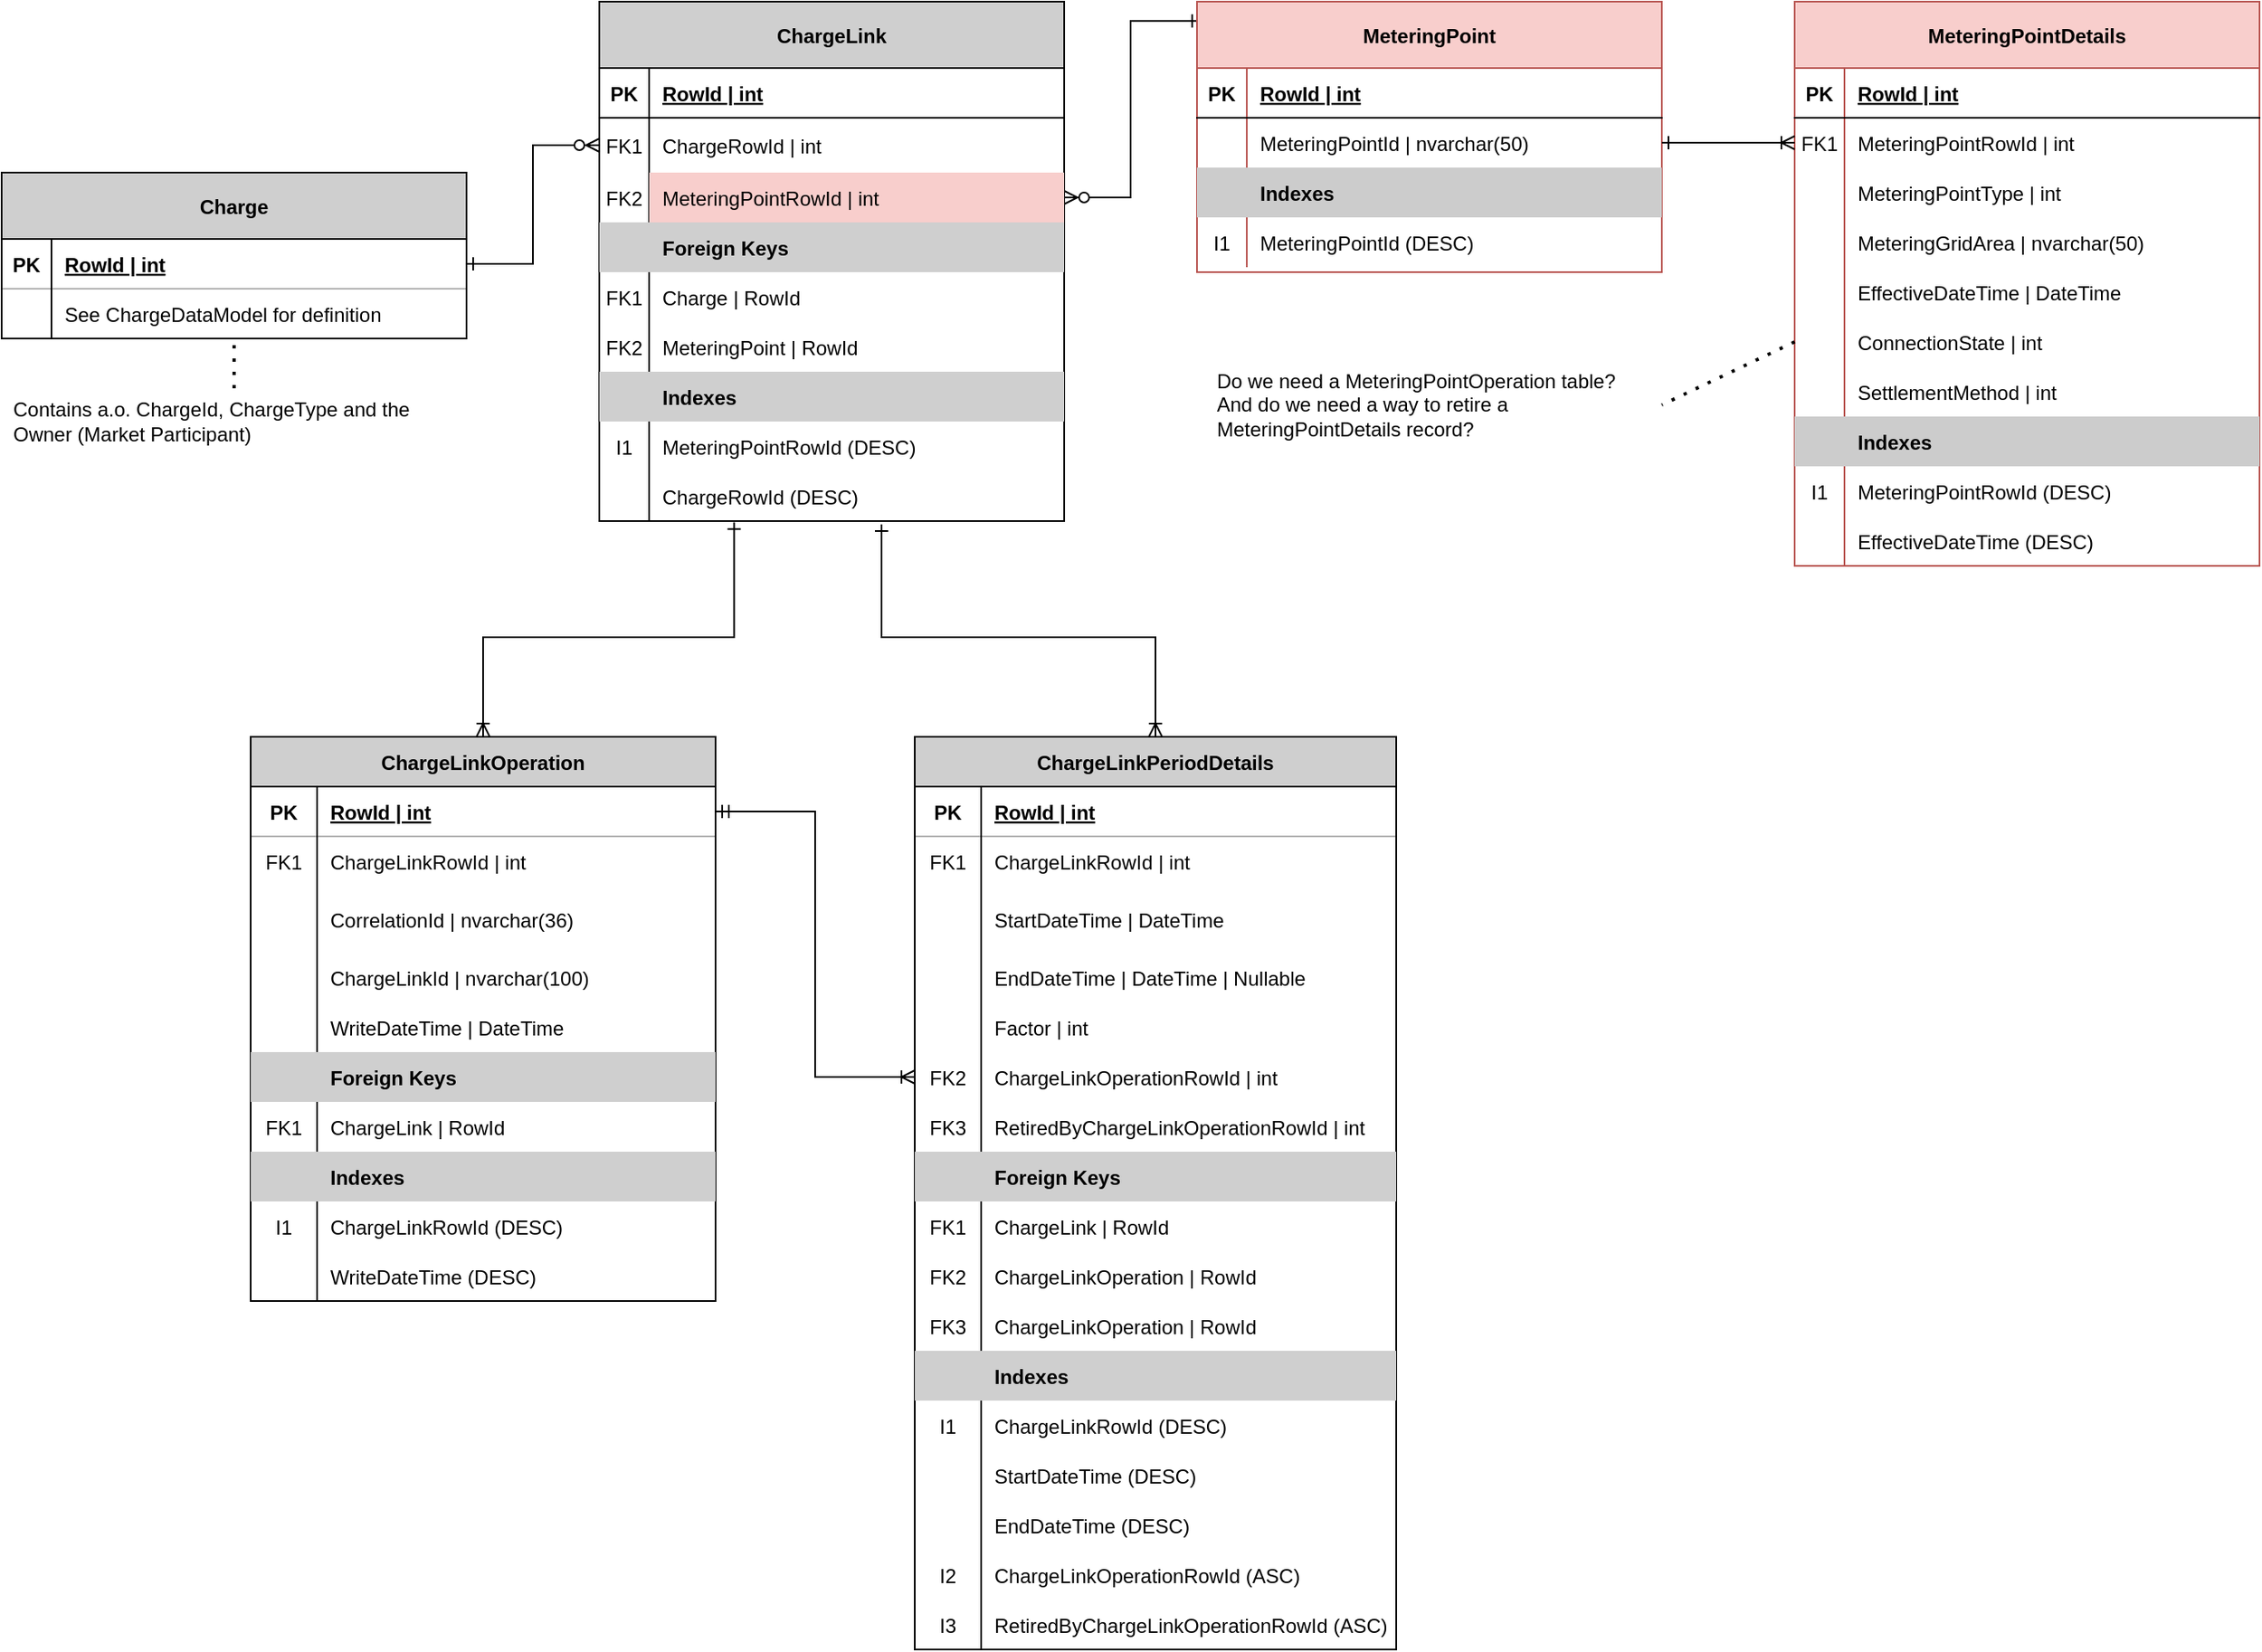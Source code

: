 <mxfile version="14.6.13" type="device"><diagram name="Copy of Side-1" id="xlzGnx2DEtBZhNfjcX4w"><mxGraphModel dx="1550" dy="895" grid="1" gridSize="10" guides="1" tooltips="1" connect="1" arrows="1" fold="1" page="1" pageScale="1" pageWidth="827" pageHeight="1169" math="0" shadow="0"><root><mxCell id="HBYz7BTnAA2eL4CYqGgN-0"/><mxCell id="HBYz7BTnAA2eL4CYqGgN-1" parent="HBYz7BTnAA2eL4CYqGgN-0"/><mxCell id="HBYz7BTnAA2eL4CYqGgN-2" style="edgeStyle=orthogonalEdgeStyle;rounded=0;orthogonalLoop=1;jettySize=auto;html=1;entryX=0.004;entryY=0.071;entryDx=0;entryDy=0;entryPerimeter=0;fontColor=#000000;startArrow=ERzeroToMany;startFill=1;endArrow=ERone;endFill=0;exitX=1;exitY=0.5;exitDx=0;exitDy=0;" parent="HBYz7BTnAA2eL4CYqGgN-1" source="HBYz7BTnAA2eL4CYqGgN-11" target="HBYz7BTnAA2eL4CYqGgN-73" edge="1"><mxGeometry relative="1" as="geometry"/></mxCell><mxCell id="HBYz7BTnAA2eL4CYqGgN-3" style="edgeStyle=orthogonalEdgeStyle;rounded=0;orthogonalLoop=1;jettySize=auto;html=1;entryX=0.5;entryY=0;entryDx=0;entryDy=0;endArrow=ERoneToMany;endFill=0;startArrow=ERone;startFill=0;exitX=0.29;exitY=1.027;exitDx=0;exitDy=0;exitPerimeter=0;" parent="HBYz7BTnAA2eL4CYqGgN-1" source="PtCFqeKQ3qoCWzpFol2i-0" target="HBYz7BTnAA2eL4CYqGgN-38" edge="1"><mxGeometry relative="1" as="geometry"><Array as="points"><mxPoint x="481" y="480"/><mxPoint x="330" y="480"/></Array></mxGeometry></mxCell><mxCell id="HBYz7BTnAA2eL4CYqGgN-4" value="ChargeLink" style="shape=table;startSize=40;container=1;collapsible=1;childLayout=tableLayout;fixedRows=1;rowLines=0;fontStyle=1;align=center;resizeLast=1;fillColor=#CFCFCF;" parent="HBYz7BTnAA2eL4CYqGgN-1" vertex="1"><mxGeometry x="400" y="97" width="280" height="313" as="geometry"/></mxCell><mxCell id="HBYz7BTnAA2eL4CYqGgN-5" value="" style="shape=partialRectangle;collapsible=0;dropTarget=0;pointerEvents=0;fillColor=none;top=0;left=0;bottom=1;right=0;points=[[0,0.5],[1,0.5]];portConstraint=eastwest;textOpacity=30;" parent="HBYz7BTnAA2eL4CYqGgN-4" vertex="1"><mxGeometry y="40" width="280" height="30" as="geometry"/></mxCell><mxCell id="HBYz7BTnAA2eL4CYqGgN-6" value="PK" style="shape=partialRectangle;connectable=0;fillColor=none;top=0;left=0;bottom=0;right=0;fontStyle=1;overflow=hidden;" parent="HBYz7BTnAA2eL4CYqGgN-5" vertex="1"><mxGeometry width="30" height="30" as="geometry"/></mxCell><mxCell id="HBYz7BTnAA2eL4CYqGgN-7" value="RowId | int" style="shape=partialRectangle;connectable=0;fillColor=none;top=0;left=0;bottom=0;right=0;align=left;spacingLeft=6;fontStyle=5;overflow=hidden;" parent="HBYz7BTnAA2eL4CYqGgN-5" vertex="1"><mxGeometry x="30" width="250" height="30" as="geometry"/></mxCell><mxCell id="HBYz7BTnAA2eL4CYqGgN-8" value="" style="shape=partialRectangle;collapsible=0;dropTarget=0;pointerEvents=0;fillColor=none;top=0;left=0;bottom=0;right=0;points=[[0,0.5],[1,0.5]];portConstraint=eastwest;textOpacity=30;" parent="HBYz7BTnAA2eL4CYqGgN-4" vertex="1"><mxGeometry y="70" width="280" height="33" as="geometry"/></mxCell><mxCell id="HBYz7BTnAA2eL4CYqGgN-9" value="FK1" style="shape=partialRectangle;connectable=0;fillColor=none;top=0;left=0;bottom=0;right=0;editable=1;overflow=hidden;" parent="HBYz7BTnAA2eL4CYqGgN-8" vertex="1"><mxGeometry width="30" height="33" as="geometry"/></mxCell><mxCell id="HBYz7BTnAA2eL4CYqGgN-10" value="ChargeRowId | int" style="shape=partialRectangle;connectable=0;fillColor=none;top=0;left=0;bottom=0;right=0;align=left;spacingLeft=6;overflow=hidden;" parent="HBYz7BTnAA2eL4CYqGgN-8" vertex="1"><mxGeometry x="30" width="250" height="33" as="geometry"/></mxCell><mxCell id="HBYz7BTnAA2eL4CYqGgN-11" value="" style="shape=partialRectangle;collapsible=0;dropTarget=0;pointerEvents=0;fillColor=none;top=0;left=0;bottom=0;right=0;points=[[0,0.5],[1,0.5]];portConstraint=eastwest;textOpacity=30;" parent="HBYz7BTnAA2eL4CYqGgN-4" vertex="1"><mxGeometry y="103" width="280" height="30" as="geometry"/></mxCell><mxCell id="HBYz7BTnAA2eL4CYqGgN-12" value="FK2" style="shape=partialRectangle;connectable=0;fillColor=none;top=0;left=0;bottom=0;right=0;editable=1;overflow=hidden;" parent="HBYz7BTnAA2eL4CYqGgN-11" vertex="1"><mxGeometry width="30" height="30" as="geometry"/></mxCell><mxCell id="HBYz7BTnAA2eL4CYqGgN-13" value="MeteringPointRowId | int" style="shape=partialRectangle;connectable=0;fillColor=#f8cecc;top=0;left=0;bottom=0;right=0;align=left;spacingLeft=6;overflow=hidden;strokeColor=#b85450;" parent="HBYz7BTnAA2eL4CYqGgN-11" vertex="1"><mxGeometry x="30" width="250" height="30" as="geometry"/></mxCell><mxCell id="HBYz7BTnAA2eL4CYqGgN-23" style="shape=partialRectangle;collapsible=0;dropTarget=0;pointerEvents=0;fillColor=none;top=0;left=0;bottom=0;right=0;points=[[0,0.5],[1,0.5]];portConstraint=eastwest;textOpacity=30;" parent="HBYz7BTnAA2eL4CYqGgN-4" vertex="1"><mxGeometry y="133" width="280" height="30" as="geometry"/></mxCell><mxCell id="HBYz7BTnAA2eL4CYqGgN-24" style="shape=partialRectangle;connectable=0;top=0;left=0;bottom=0;right=0;editable=1;overflow=hidden;fillColor=#CFCFCF;" parent="HBYz7BTnAA2eL4CYqGgN-23" vertex="1"><mxGeometry width="30" height="30" as="geometry"/></mxCell><mxCell id="HBYz7BTnAA2eL4CYqGgN-25" value="Foreign Keys" style="shape=partialRectangle;connectable=0;top=0;left=0;bottom=0;right=0;align=left;spacingLeft=6;overflow=hidden;fillColor=#CFCFCF;fontStyle=1;" parent="HBYz7BTnAA2eL4CYqGgN-23" vertex="1"><mxGeometry x="30" width="250" height="30" as="geometry"/></mxCell><mxCell id="HBYz7BTnAA2eL4CYqGgN-26" style="shape=partialRectangle;collapsible=0;dropTarget=0;pointerEvents=0;fillColor=none;top=0;left=0;bottom=0;right=0;points=[[0,0.5],[1,0.5]];portConstraint=eastwest;textOpacity=30;" parent="HBYz7BTnAA2eL4CYqGgN-4" vertex="1"><mxGeometry y="163" width="280" height="30" as="geometry"/></mxCell><mxCell id="HBYz7BTnAA2eL4CYqGgN-27" value="FK1" style="shape=partialRectangle;connectable=0;fillColor=none;top=0;left=0;bottom=0;right=0;editable=1;overflow=hidden;" parent="HBYz7BTnAA2eL4CYqGgN-26" vertex="1"><mxGeometry width="30" height="30" as="geometry"/></mxCell><mxCell id="HBYz7BTnAA2eL4CYqGgN-28" value="Charge | RowId" style="shape=partialRectangle;connectable=0;fillColor=none;top=0;left=0;bottom=0;right=0;align=left;spacingLeft=6;overflow=hidden;" parent="HBYz7BTnAA2eL4CYqGgN-26" vertex="1"><mxGeometry x="30" width="250" height="30" as="geometry"/></mxCell><mxCell id="HBYz7BTnAA2eL4CYqGgN-29" style="shape=partialRectangle;collapsible=0;dropTarget=0;pointerEvents=0;fillColor=none;top=0;left=0;bottom=0;right=0;points=[[0,0.5],[1,0.5]];portConstraint=eastwest;textOpacity=30;" parent="HBYz7BTnAA2eL4CYqGgN-4" vertex="1"><mxGeometry y="193" width="280" height="30" as="geometry"/></mxCell><mxCell id="HBYz7BTnAA2eL4CYqGgN-30" value="FK2" style="shape=partialRectangle;connectable=0;fillColor=none;top=0;left=0;bottom=0;right=0;editable=1;overflow=hidden;" parent="HBYz7BTnAA2eL4CYqGgN-29" vertex="1"><mxGeometry width="30" height="30" as="geometry"/></mxCell><mxCell id="HBYz7BTnAA2eL4CYqGgN-31" value="MeteringPoint | RowId" style="shape=partialRectangle;connectable=0;fillColor=none;top=0;left=0;bottom=0;right=0;align=left;spacingLeft=6;overflow=hidden;" parent="HBYz7BTnAA2eL4CYqGgN-29" vertex="1"><mxGeometry x="30" width="250" height="30" as="geometry"/></mxCell><mxCell id="HBYz7BTnAA2eL4CYqGgN-32" style="shape=partialRectangle;collapsible=0;dropTarget=0;pointerEvents=0;fillColor=none;top=0;left=0;bottom=0;right=0;points=[[0,0.5],[1,0.5]];portConstraint=eastwest;textOpacity=30;" parent="HBYz7BTnAA2eL4CYqGgN-4" vertex="1"><mxGeometry y="223" width="280" height="30" as="geometry"/></mxCell><mxCell id="HBYz7BTnAA2eL4CYqGgN-33" style="shape=partialRectangle;connectable=0;top=0;left=0;bottom=0;right=0;editable=1;overflow=hidden;fillColor=#CFCFCF;fontStyle=1" parent="HBYz7BTnAA2eL4CYqGgN-32" vertex="1"><mxGeometry width="30" height="30" as="geometry"/></mxCell><mxCell id="HBYz7BTnAA2eL4CYqGgN-34" value="Indexes" style="shape=partialRectangle;connectable=0;top=0;left=0;bottom=0;right=0;align=left;spacingLeft=6;overflow=hidden;fillColor=#CFCFCF;fontStyle=1" parent="HBYz7BTnAA2eL4CYqGgN-32" vertex="1"><mxGeometry x="30" width="250" height="30" as="geometry"/></mxCell><mxCell id="HBYz7BTnAA2eL4CYqGgN-35" style="shape=partialRectangle;collapsible=0;dropTarget=0;pointerEvents=0;fillColor=none;top=0;left=0;bottom=0;right=0;points=[[0,0.5],[1,0.5]];portConstraint=eastwest;textOpacity=30;" parent="HBYz7BTnAA2eL4CYqGgN-4" vertex="1"><mxGeometry y="253" width="280" height="30" as="geometry"/></mxCell><mxCell id="HBYz7BTnAA2eL4CYqGgN-36" value="I1" style="shape=partialRectangle;connectable=0;fillColor=none;top=0;left=0;bottom=0;right=0;editable=1;overflow=hidden;" parent="HBYz7BTnAA2eL4CYqGgN-35" vertex="1"><mxGeometry width="30" height="30" as="geometry"/></mxCell><mxCell id="HBYz7BTnAA2eL4CYqGgN-37" value="MeteringPointRowId (DESC)" style="shape=partialRectangle;connectable=0;fillColor=none;top=0;left=0;bottom=0;right=0;align=left;spacingLeft=6;overflow=hidden;" parent="HBYz7BTnAA2eL4CYqGgN-35" vertex="1"><mxGeometry x="30" width="250" height="30" as="geometry"/></mxCell><mxCell id="PtCFqeKQ3qoCWzpFol2i-0" style="shape=partialRectangle;collapsible=0;dropTarget=0;pointerEvents=0;fillColor=none;top=0;left=0;bottom=0;right=0;points=[[0,0.5],[1,0.5]];portConstraint=eastwest;textOpacity=30;" vertex="1" parent="HBYz7BTnAA2eL4CYqGgN-4"><mxGeometry y="283" width="280" height="30" as="geometry"/></mxCell><mxCell id="PtCFqeKQ3qoCWzpFol2i-1" value="" style="shape=partialRectangle;connectable=0;fillColor=none;top=0;left=0;bottom=0;right=0;editable=1;overflow=hidden;" vertex="1" parent="PtCFqeKQ3qoCWzpFol2i-0"><mxGeometry width="30" height="30" as="geometry"/></mxCell><mxCell id="PtCFqeKQ3qoCWzpFol2i-2" value="ChargeRowId (DESC)" style="shape=partialRectangle;connectable=0;fillColor=none;top=0;left=0;bottom=0;right=0;align=left;spacingLeft=6;overflow=hidden;" vertex="1" parent="PtCFqeKQ3qoCWzpFol2i-0"><mxGeometry x="30" width="250" height="30" as="geometry"/></mxCell><mxCell id="HBYz7BTnAA2eL4CYqGgN-38" value="ChargeLinkOperation" style="shape=table;startSize=30;container=1;collapsible=1;childLayout=tableLayout;fixedRows=1;rowLines=0;fontStyle=1;align=center;resizeLast=1;fillColor=#CFCFCF;" parent="HBYz7BTnAA2eL4CYqGgN-1" vertex="1"><mxGeometry x="190" y="540" width="280" height="340" as="geometry"/></mxCell><mxCell id="HBYz7BTnAA2eL4CYqGgN-39" value="" style="shape=partialRectangle;collapsible=0;dropTarget=0;pointerEvents=0;fillColor=none;top=0;left=0;bottom=1;right=0;points=[[0,0.5],[1,0.5]];portConstraint=eastwest;textOpacity=30;opacity=30;" parent="HBYz7BTnAA2eL4CYqGgN-38" vertex="1"><mxGeometry y="30" width="280" height="30" as="geometry"/></mxCell><mxCell id="HBYz7BTnAA2eL4CYqGgN-40" value="PK" style="shape=partialRectangle;connectable=0;fillColor=none;top=0;left=0;bottom=0;right=0;fontStyle=1;overflow=hidden;opacity=30;" parent="HBYz7BTnAA2eL4CYqGgN-39" vertex="1"><mxGeometry width="40" height="30" as="geometry"/></mxCell><mxCell id="HBYz7BTnAA2eL4CYqGgN-41" value="RowId | int" style="shape=partialRectangle;connectable=0;fillColor=none;top=0;left=0;bottom=0;right=0;align=left;spacingLeft=6;fontStyle=5;overflow=hidden;opacity=30;" parent="HBYz7BTnAA2eL4CYqGgN-39" vertex="1"><mxGeometry x="40" width="240" height="30" as="geometry"/></mxCell><mxCell id="HBYz7BTnAA2eL4CYqGgN-42" value="" style="shape=partialRectangle;collapsible=0;dropTarget=0;pointerEvents=0;fillColor=none;top=0;left=0;bottom=0;right=0;points=[[0,0.5],[1,0.5]];portConstraint=eastwest;textOpacity=30;opacity=30;" parent="HBYz7BTnAA2eL4CYqGgN-38" vertex="1"><mxGeometry y="60" width="280" height="30" as="geometry"/></mxCell><mxCell id="HBYz7BTnAA2eL4CYqGgN-43" value="FK1" style="shape=partialRectangle;connectable=0;fillColor=none;top=0;left=0;bottom=0;right=0;editable=1;overflow=hidden;opacity=30;" parent="HBYz7BTnAA2eL4CYqGgN-42" vertex="1"><mxGeometry width="40" height="30" as="geometry"/></mxCell><mxCell id="HBYz7BTnAA2eL4CYqGgN-44" value="ChargeLinkRowId | int" style="shape=partialRectangle;connectable=0;fillColor=none;top=0;left=0;bottom=0;right=0;align=left;spacingLeft=6;overflow=hidden;opacity=30;" parent="HBYz7BTnAA2eL4CYqGgN-42" vertex="1"><mxGeometry x="40" width="240" height="30" as="geometry"/></mxCell><mxCell id="HBYz7BTnAA2eL4CYqGgN-45" value="" style="shape=partialRectangle;collapsible=0;dropTarget=0;pointerEvents=0;fillColor=none;top=0;left=0;bottom=0;right=0;points=[[0,0.5],[1,0.5]];portConstraint=eastwest;textOpacity=30;opacity=30;" parent="HBYz7BTnAA2eL4CYqGgN-38" vertex="1"><mxGeometry y="90" width="280" height="40" as="geometry"/></mxCell><mxCell id="HBYz7BTnAA2eL4CYqGgN-46" value="" style="shape=partialRectangle;connectable=0;fillColor=none;top=0;left=0;bottom=0;right=0;editable=1;overflow=hidden;opacity=30;" parent="HBYz7BTnAA2eL4CYqGgN-45" vertex="1"><mxGeometry width="40" height="40" as="geometry"/></mxCell><mxCell id="HBYz7BTnAA2eL4CYqGgN-47" value="CorrelationId | nvarchar(36)" style="shape=partialRectangle;connectable=0;fillColor=none;top=0;left=0;bottom=0;right=0;align=left;spacingLeft=6;overflow=hidden;opacity=30;" parent="HBYz7BTnAA2eL4CYqGgN-45" vertex="1"><mxGeometry x="40" width="240" height="40" as="geometry"/></mxCell><mxCell id="HBYz7BTnAA2eL4CYqGgN-48" value="" style="shape=partialRectangle;collapsible=0;dropTarget=0;pointerEvents=0;fillColor=none;top=0;left=0;bottom=0;right=0;points=[[0,0.5],[1,0.5]];portConstraint=eastwest;textOpacity=30;opacity=30;" parent="HBYz7BTnAA2eL4CYqGgN-38" vertex="1"><mxGeometry y="130" width="280" height="30" as="geometry"/></mxCell><mxCell id="HBYz7BTnAA2eL4CYqGgN-49" value="" style="shape=partialRectangle;connectable=0;fillColor=none;top=0;left=0;bottom=0;right=0;editable=1;overflow=hidden;opacity=30;" parent="HBYz7BTnAA2eL4CYqGgN-48" vertex="1"><mxGeometry width="40" height="30" as="geometry"/></mxCell><mxCell id="HBYz7BTnAA2eL4CYqGgN-50" value="ChargeLinkId | nvarchar(100)" style="shape=partialRectangle;connectable=0;fillColor=none;top=0;left=0;bottom=0;right=0;align=left;spacingLeft=6;overflow=hidden;opacity=30;" parent="HBYz7BTnAA2eL4CYqGgN-48" vertex="1"><mxGeometry x="40" width="240" height="30" as="geometry"/></mxCell><mxCell id="HBYz7BTnAA2eL4CYqGgN-51" style="shape=partialRectangle;collapsible=0;dropTarget=0;pointerEvents=0;fillColor=none;top=0;left=0;bottom=0;right=0;points=[[0,0.5],[1,0.5]];portConstraint=eastwest;fontStyle=1;textOpacity=30;opacity=30;" parent="HBYz7BTnAA2eL4CYqGgN-38" vertex="1"><mxGeometry y="160" width="280" height="30" as="geometry"/></mxCell><mxCell id="HBYz7BTnAA2eL4CYqGgN-52" style="shape=partialRectangle;connectable=0;top=0;left=0;bottom=0;right=0;editable=1;overflow=hidden;opacity=30;fillColor=none;" parent="HBYz7BTnAA2eL4CYqGgN-51" vertex="1"><mxGeometry width="40" height="30" as="geometry"/></mxCell><mxCell id="HBYz7BTnAA2eL4CYqGgN-53" value="WriteDateTime | DateTime" style="shape=partialRectangle;connectable=0;top=0;left=0;bottom=0;right=0;align=left;spacingLeft=6;overflow=hidden;fontStyle=0;opacity=30;fillColor=none;" parent="HBYz7BTnAA2eL4CYqGgN-51" vertex="1"><mxGeometry x="40" width="240" height="30" as="geometry"/></mxCell><mxCell id="HBYz7BTnAA2eL4CYqGgN-54" style="shape=partialRectangle;collapsible=0;dropTarget=0;pointerEvents=0;fillColor=none;top=0;left=0;bottom=0;right=0;points=[[0,0.5],[1,0.5]];portConstraint=eastwest;fontStyle=1;textOpacity=30;opacity=30;" parent="HBYz7BTnAA2eL4CYqGgN-38" vertex="1"><mxGeometry y="190" width="280" height="30" as="geometry"/></mxCell><mxCell id="HBYz7BTnAA2eL4CYqGgN-55" style="shape=partialRectangle;connectable=0;top=0;left=0;bottom=0;right=0;editable=1;overflow=hidden;fillColor=#CFCFCF;" parent="HBYz7BTnAA2eL4CYqGgN-54" vertex="1"><mxGeometry width="40" height="30" as="geometry"/></mxCell><mxCell id="HBYz7BTnAA2eL4CYqGgN-56" value="Foreign Keys" style="shape=partialRectangle;connectable=0;top=0;left=0;bottom=0;right=0;align=left;spacingLeft=6;overflow=hidden;fontStyle=1;fillColor=#CFCFCF;" parent="HBYz7BTnAA2eL4CYqGgN-54" vertex="1"><mxGeometry x="40" width="240" height="30" as="geometry"/></mxCell><mxCell id="HBYz7BTnAA2eL4CYqGgN-57" style="shape=partialRectangle;collapsible=0;dropTarget=0;pointerEvents=0;fillColor=none;top=0;left=0;bottom=0;right=0;points=[[0,0.5],[1,0.5]];portConstraint=eastwest;textOpacity=30;opacity=30;" parent="HBYz7BTnAA2eL4CYqGgN-38" vertex="1"><mxGeometry y="220" width="280" height="30" as="geometry"/></mxCell><mxCell id="HBYz7BTnAA2eL4CYqGgN-58" value="FK1" style="shape=partialRectangle;connectable=0;fillColor=none;top=0;left=0;bottom=0;right=0;editable=1;overflow=hidden;opacity=30;" parent="HBYz7BTnAA2eL4CYqGgN-57" vertex="1"><mxGeometry width="40" height="30" as="geometry"/></mxCell><mxCell id="HBYz7BTnAA2eL4CYqGgN-59" value="ChargeLink | RowId" style="shape=partialRectangle;connectable=0;fillColor=none;top=0;left=0;bottom=0;right=0;align=left;spacingLeft=6;overflow=hidden;opacity=30;" parent="HBYz7BTnAA2eL4CYqGgN-57" vertex="1"><mxGeometry x="40" width="240" height="30" as="geometry"/></mxCell><mxCell id="HBYz7BTnAA2eL4CYqGgN-60" style="shape=partialRectangle;collapsible=0;dropTarget=0;pointerEvents=0;fillColor=none;top=0;left=0;bottom=0;right=0;points=[[0,0.5],[1,0.5]];portConstraint=eastwest;textOpacity=30;opacity=30;" parent="HBYz7BTnAA2eL4CYqGgN-38" vertex="1"><mxGeometry y="250" width="280" height="30" as="geometry"/></mxCell><mxCell id="HBYz7BTnAA2eL4CYqGgN-61" style="shape=partialRectangle;connectable=0;top=0;left=0;bottom=0;right=0;editable=1;overflow=hidden;fillColor=#CFCFCF;" parent="HBYz7BTnAA2eL4CYqGgN-60" vertex="1"><mxGeometry width="40" height="30" as="geometry"/></mxCell><mxCell id="HBYz7BTnAA2eL4CYqGgN-62" value="Indexes" style="shape=partialRectangle;connectable=0;top=0;left=0;bottom=0;right=0;align=left;spacingLeft=6;overflow=hidden;fillColor=#CFCFCF;fontStyle=1;" parent="HBYz7BTnAA2eL4CYqGgN-60" vertex="1"><mxGeometry x="40" width="240" height="30" as="geometry"/></mxCell><mxCell id="HBYz7BTnAA2eL4CYqGgN-63" style="shape=partialRectangle;collapsible=0;dropTarget=0;pointerEvents=0;fillColor=none;top=0;left=0;bottom=0;right=0;points=[[0,0.5],[1,0.5]];portConstraint=eastwest;textOpacity=30;opacity=30;" parent="HBYz7BTnAA2eL4CYqGgN-38" vertex="1"><mxGeometry y="280" width="280" height="30" as="geometry"/></mxCell><mxCell id="HBYz7BTnAA2eL4CYqGgN-64" value="I1" style="shape=partialRectangle;connectable=0;fillColor=none;top=0;left=0;bottom=0;right=0;editable=1;overflow=hidden;opacity=30;" parent="HBYz7BTnAA2eL4CYqGgN-63" vertex="1"><mxGeometry width="40" height="30" as="geometry"/></mxCell><mxCell id="HBYz7BTnAA2eL4CYqGgN-65" value="ChargeLinkRowId (DESC)" style="shape=partialRectangle;connectable=0;fillColor=none;top=0;left=0;bottom=0;right=0;align=left;spacingLeft=6;overflow=hidden;opacity=30;" parent="HBYz7BTnAA2eL4CYqGgN-63" vertex="1"><mxGeometry x="40" width="240" height="30" as="geometry"/></mxCell><mxCell id="PtCFqeKQ3qoCWzpFol2i-6" style="shape=partialRectangle;collapsible=0;dropTarget=0;pointerEvents=0;fillColor=none;top=0;left=0;bottom=0;right=0;points=[[0,0.5],[1,0.5]];portConstraint=eastwest;textOpacity=30;opacity=30;" vertex="1" parent="HBYz7BTnAA2eL4CYqGgN-38"><mxGeometry y="310" width="280" height="30" as="geometry"/></mxCell><mxCell id="PtCFqeKQ3qoCWzpFol2i-7" value="" style="shape=partialRectangle;connectable=0;fillColor=none;top=0;left=0;bottom=0;right=0;editable=1;overflow=hidden;opacity=30;" vertex="1" parent="PtCFqeKQ3qoCWzpFol2i-6"><mxGeometry width="40" height="30" as="geometry"/></mxCell><mxCell id="PtCFqeKQ3qoCWzpFol2i-8" value="WriteDateTime (DESC)" style="shape=partialRectangle;connectable=0;fillColor=none;top=0;left=0;bottom=0;right=0;align=left;spacingLeft=6;overflow=hidden;opacity=30;" vertex="1" parent="PtCFqeKQ3qoCWzpFol2i-6"><mxGeometry x="40" width="240" height="30" as="geometry"/></mxCell><mxCell id="HBYz7BTnAA2eL4CYqGgN-66" value="Charge" style="shape=table;startSize=40;container=1;collapsible=1;childLayout=tableLayout;fixedRows=1;rowLines=0;fontStyle=1;align=center;resizeLast=1;fillColor=#CFCFCF;" parent="HBYz7BTnAA2eL4CYqGgN-1" vertex="1"><mxGeometry x="40" y="200" width="280" height="100" as="geometry"/></mxCell><mxCell id="HBYz7BTnAA2eL4CYqGgN-67" value="" style="shape=partialRectangle;collapsible=0;dropTarget=0;pointerEvents=0;fillColor=none;top=0;left=0;bottom=1;right=0;points=[[0,0.5],[1,0.5]];portConstraint=eastwest;opacity=30;textOpacity=30;" parent="HBYz7BTnAA2eL4CYqGgN-66" vertex="1"><mxGeometry y="40" width="280" height="30" as="geometry"/></mxCell><mxCell id="HBYz7BTnAA2eL4CYqGgN-68" value="PK" style="shape=partialRectangle;connectable=0;fillColor=none;top=0;left=0;bottom=0;right=0;fontStyle=1;overflow=hidden;" parent="HBYz7BTnAA2eL4CYqGgN-67" vertex="1"><mxGeometry width="30" height="30" as="geometry"/></mxCell><mxCell id="HBYz7BTnAA2eL4CYqGgN-69" value="RowId | int" style="shape=partialRectangle;connectable=0;fillColor=none;top=0;left=0;bottom=0;right=0;align=left;spacingLeft=6;fontStyle=5;overflow=hidden;" parent="HBYz7BTnAA2eL4CYqGgN-67" vertex="1"><mxGeometry x="30" width="250" height="30" as="geometry"/></mxCell><mxCell id="HBYz7BTnAA2eL4CYqGgN-70" style="shape=partialRectangle;collapsible=0;dropTarget=0;pointerEvents=0;fillColor=none;top=0;left=0;bottom=0;right=0;points=[[0,0.5],[1,0.5]];portConstraint=eastwest;opacity=30;textOpacity=30;" parent="HBYz7BTnAA2eL4CYqGgN-66" vertex="1"><mxGeometry y="70" width="280" height="30" as="geometry"/></mxCell><mxCell id="HBYz7BTnAA2eL4CYqGgN-71" value="" style="shape=partialRectangle;connectable=0;fillColor=none;top=0;left=0;bottom=0;right=0;editable=1;overflow=hidden;" parent="HBYz7BTnAA2eL4CYqGgN-70" vertex="1"><mxGeometry width="30" height="30" as="geometry"/></mxCell><mxCell id="HBYz7BTnAA2eL4CYqGgN-72" value="See ChargeDataModel for definition" style="shape=partialRectangle;connectable=0;fillColor=none;top=0;left=0;bottom=0;right=0;align=left;spacingLeft=6;overflow=hidden;" parent="HBYz7BTnAA2eL4CYqGgN-70" vertex="1"><mxGeometry x="30" width="250" height="30" as="geometry"/></mxCell><mxCell id="HBYz7BTnAA2eL4CYqGgN-73" value="MeteringPoint" style="shape=table;startSize=40;container=1;collapsible=1;childLayout=tableLayout;fixedRows=1;rowLines=0;fontStyle=1;align=center;resizeLast=1;fillColor=#f8cecc;strokeColor=#b85450;" parent="HBYz7BTnAA2eL4CYqGgN-1" vertex="1"><mxGeometry x="760" y="97" width="280" height="163" as="geometry"/></mxCell><mxCell id="HBYz7BTnAA2eL4CYqGgN-74" value="" style="shape=partialRectangle;collapsible=0;dropTarget=0;pointerEvents=0;fillColor=none;top=0;left=0;bottom=1;right=0;points=[[0,0.5],[1,0.5]];portConstraint=eastwest;" parent="HBYz7BTnAA2eL4CYqGgN-73" vertex="1"><mxGeometry y="40" width="280" height="30" as="geometry"/></mxCell><mxCell id="HBYz7BTnAA2eL4CYqGgN-75" value="PK" style="shape=partialRectangle;connectable=0;fillColor=none;top=0;left=0;bottom=0;right=0;fontStyle=1;overflow=hidden;" parent="HBYz7BTnAA2eL4CYqGgN-74" vertex="1"><mxGeometry width="30" height="30" as="geometry"/></mxCell><mxCell id="HBYz7BTnAA2eL4CYqGgN-76" value="RowId | int" style="shape=partialRectangle;connectable=0;fillColor=none;top=0;left=0;bottom=0;right=0;align=left;spacingLeft=6;fontStyle=5;overflow=hidden;" parent="HBYz7BTnAA2eL4CYqGgN-74" vertex="1"><mxGeometry x="30" width="250" height="30" as="geometry"/></mxCell><mxCell id="HBYz7BTnAA2eL4CYqGgN-77" value="" style="shape=partialRectangle;collapsible=0;dropTarget=0;pointerEvents=0;fillColor=none;top=0;left=0;bottom=0;right=0;points=[[0,0.5],[1,0.5]];portConstraint=eastwest;" parent="HBYz7BTnAA2eL4CYqGgN-73" vertex="1"><mxGeometry y="70" width="280" height="30" as="geometry"/></mxCell><mxCell id="HBYz7BTnAA2eL4CYqGgN-78" value="" style="shape=partialRectangle;connectable=0;fillColor=none;top=0;left=0;bottom=0;right=0;editable=1;overflow=hidden;" parent="HBYz7BTnAA2eL4CYqGgN-77" vertex="1"><mxGeometry width="30" height="30" as="geometry"/></mxCell><mxCell id="HBYz7BTnAA2eL4CYqGgN-79" value="MeteringPointId | nvarchar(50)" style="shape=partialRectangle;connectable=0;fillColor=none;top=0;left=0;bottom=0;right=0;align=left;spacingLeft=6;overflow=hidden;" parent="HBYz7BTnAA2eL4CYqGgN-77" vertex="1"><mxGeometry x="30" width="250" height="30" as="geometry"/></mxCell><mxCell id="HBYz7BTnAA2eL4CYqGgN-95" style="shape=partialRectangle;collapsible=0;dropTarget=0;pointerEvents=0;top=0;left=0;bottom=0;right=0;points=[[0,0.5],[1,0.5]];portConstraint=eastwest;strokeColor=#d6b656;fillColor=none;" parent="HBYz7BTnAA2eL4CYqGgN-73" vertex="1"><mxGeometry y="100" width="280" height="30" as="geometry"/></mxCell><mxCell id="HBYz7BTnAA2eL4CYqGgN-96" style="shape=partialRectangle;connectable=0;top=0;left=0;bottom=0;right=0;editable=1;overflow=hidden;fillColor=#CCCCCC;" parent="HBYz7BTnAA2eL4CYqGgN-95" vertex="1"><mxGeometry width="30" height="30" as="geometry"/></mxCell><mxCell id="HBYz7BTnAA2eL4CYqGgN-97" value="Indexes" style="shape=partialRectangle;connectable=0;top=0;left=0;bottom=0;right=0;align=left;spacingLeft=6;overflow=hidden;fillColor=#CCCCCC;fontStyle=1" parent="HBYz7BTnAA2eL4CYqGgN-95" vertex="1"><mxGeometry x="30" width="250" height="30" as="geometry"/></mxCell><mxCell id="HBYz7BTnAA2eL4CYqGgN-98" style="shape=partialRectangle;collapsible=0;dropTarget=0;pointerEvents=0;fillColor=none;top=0;left=0;bottom=0;right=0;points=[[0,0.5],[1,0.5]];portConstraint=eastwest;" parent="HBYz7BTnAA2eL4CYqGgN-73" vertex="1"><mxGeometry y="130" width="280" height="30" as="geometry"/></mxCell><mxCell id="HBYz7BTnAA2eL4CYqGgN-99" value="I1" style="shape=partialRectangle;connectable=0;fillColor=none;top=0;left=0;bottom=0;right=0;editable=1;overflow=hidden;" parent="HBYz7BTnAA2eL4CYqGgN-98" vertex="1"><mxGeometry width="30" height="30" as="geometry"/></mxCell><mxCell id="HBYz7BTnAA2eL4CYqGgN-100" value="MeteringPointId (DESC)" style="shape=partialRectangle;connectable=0;fillColor=none;top=0;left=0;bottom=0;right=0;align=left;spacingLeft=6;overflow=hidden;" parent="HBYz7BTnAA2eL4CYqGgN-98" vertex="1"><mxGeometry x="30" width="250" height="30" as="geometry"/></mxCell><mxCell id="HBYz7BTnAA2eL4CYqGgN-101" style="edgeStyle=orthogonalEdgeStyle;rounded=0;orthogonalLoop=1;jettySize=auto;html=1;entryX=1;entryY=0.5;entryDx=0;entryDy=0;fontColor=#000000;startArrow=ERzeroToMany;startFill=1;endArrow=ERone;endFill=0;exitX=0;exitY=0.5;exitDx=0;exitDy=0;" parent="HBYz7BTnAA2eL4CYqGgN-1" source="HBYz7BTnAA2eL4CYqGgN-8" target="HBYz7BTnAA2eL4CYqGgN-67" edge="1"><mxGeometry relative="1" as="geometry"><mxPoint x="192.5" y="202.22" as="sourcePoint"/><mxPoint x="267.46" y="130.0" as="targetPoint"/></mxGeometry></mxCell><mxCell id="HBYz7BTnAA2eL4CYqGgN-103" value="ChargeLinkPeriodDetails" style="shape=table;startSize=30;container=1;collapsible=1;childLayout=tableLayout;fixedRows=1;rowLines=0;fontStyle=1;align=center;resizeLast=1;fillColor=#CFCFCF;" parent="HBYz7BTnAA2eL4CYqGgN-1" vertex="1"><mxGeometry x="590" y="540" width="290" height="550" as="geometry"/></mxCell><mxCell id="HBYz7BTnAA2eL4CYqGgN-104" value="" style="shape=partialRectangle;collapsible=0;dropTarget=0;pointerEvents=0;fillColor=none;top=0;left=0;bottom=1;right=0;points=[[0,0.5],[1,0.5]];portConstraint=eastwest;textOpacity=30;opacity=30;" parent="HBYz7BTnAA2eL4CYqGgN-103" vertex="1"><mxGeometry y="30" width="290" height="30" as="geometry"/></mxCell><mxCell id="HBYz7BTnAA2eL4CYqGgN-105" value="PK" style="shape=partialRectangle;connectable=0;fillColor=none;top=0;left=0;bottom=0;right=0;fontStyle=1;overflow=hidden;opacity=30;" parent="HBYz7BTnAA2eL4CYqGgN-104" vertex="1"><mxGeometry width="40" height="30" as="geometry"/></mxCell><mxCell id="HBYz7BTnAA2eL4CYqGgN-106" value="RowId | int" style="shape=partialRectangle;connectable=0;fillColor=none;top=0;left=0;bottom=0;right=0;align=left;spacingLeft=6;fontStyle=5;overflow=hidden;opacity=30;" parent="HBYz7BTnAA2eL4CYqGgN-104" vertex="1"><mxGeometry x="40" width="250" height="30" as="geometry"/></mxCell><mxCell id="HBYz7BTnAA2eL4CYqGgN-107" value="" style="shape=partialRectangle;collapsible=0;dropTarget=0;pointerEvents=0;fillColor=none;top=0;left=0;bottom=0;right=0;points=[[0,0.5],[1,0.5]];portConstraint=eastwest;textOpacity=30;opacity=30;" parent="HBYz7BTnAA2eL4CYqGgN-103" vertex="1"><mxGeometry y="60" width="290" height="30" as="geometry"/></mxCell><mxCell id="HBYz7BTnAA2eL4CYqGgN-108" value="FK1" style="shape=partialRectangle;connectable=0;fillColor=none;top=0;left=0;bottom=0;right=0;editable=1;overflow=hidden;opacity=30;" parent="HBYz7BTnAA2eL4CYqGgN-107" vertex="1"><mxGeometry width="40" height="30" as="geometry"/></mxCell><mxCell id="HBYz7BTnAA2eL4CYqGgN-109" value="ChargeLinkRowId | int" style="shape=partialRectangle;connectable=0;fillColor=none;top=0;left=0;bottom=0;right=0;align=left;spacingLeft=6;overflow=hidden;opacity=30;" parent="HBYz7BTnAA2eL4CYqGgN-107" vertex="1"><mxGeometry x="40" width="250" height="30" as="geometry"/></mxCell><mxCell id="HBYz7BTnAA2eL4CYqGgN-110" value="" style="shape=partialRectangle;collapsible=0;dropTarget=0;pointerEvents=0;fillColor=none;top=0;left=0;bottom=0;right=0;points=[[0,0.5],[1,0.5]];portConstraint=eastwest;textOpacity=30;opacity=30;" parent="HBYz7BTnAA2eL4CYqGgN-103" vertex="1"><mxGeometry y="90" width="290" height="40" as="geometry"/></mxCell><mxCell id="HBYz7BTnAA2eL4CYqGgN-111" value="" style="shape=partialRectangle;connectable=0;fillColor=none;top=0;left=0;bottom=0;right=0;editable=1;overflow=hidden;opacity=30;" parent="HBYz7BTnAA2eL4CYqGgN-110" vertex="1"><mxGeometry width="40" height="40" as="geometry"/></mxCell><mxCell id="HBYz7BTnAA2eL4CYqGgN-112" value="StartDateTime | DateTime" style="shape=partialRectangle;connectable=0;fillColor=none;top=0;left=0;bottom=0;right=0;align=left;spacingLeft=6;overflow=hidden;opacity=30;" parent="HBYz7BTnAA2eL4CYqGgN-110" vertex="1"><mxGeometry x="40" width="250" height="40" as="geometry"/></mxCell><mxCell id="HBYz7BTnAA2eL4CYqGgN-113" value="" style="shape=partialRectangle;collapsible=0;dropTarget=0;pointerEvents=0;fillColor=none;top=0;left=0;bottom=0;right=0;points=[[0,0.5],[1,0.5]];portConstraint=eastwest;textOpacity=30;opacity=30;" parent="HBYz7BTnAA2eL4CYqGgN-103" vertex="1"><mxGeometry y="130" width="290" height="30" as="geometry"/></mxCell><mxCell id="HBYz7BTnAA2eL4CYqGgN-114" value="" style="shape=partialRectangle;connectable=0;fillColor=none;top=0;left=0;bottom=0;right=0;editable=1;overflow=hidden;opacity=30;" parent="HBYz7BTnAA2eL4CYqGgN-113" vertex="1"><mxGeometry width="40" height="30" as="geometry"/></mxCell><mxCell id="HBYz7BTnAA2eL4CYqGgN-115" value="EndDateTime | DateTime | Nullable" style="shape=partialRectangle;connectable=0;fillColor=none;top=0;left=0;bottom=0;right=0;align=left;spacingLeft=6;overflow=hidden;opacity=30;" parent="HBYz7BTnAA2eL4CYqGgN-113" vertex="1"><mxGeometry x="40" width="250" height="30" as="geometry"/></mxCell><mxCell id="HBYz7BTnAA2eL4CYqGgN-134" style="shape=partialRectangle;collapsible=0;dropTarget=0;pointerEvents=0;fillColor=none;top=0;left=0;bottom=0;right=0;points=[[0,0.5],[1,0.5]];portConstraint=eastwest;textOpacity=30;opacity=30;" parent="HBYz7BTnAA2eL4CYqGgN-103" vertex="1"><mxGeometry y="160" width="290" height="30" as="geometry"/></mxCell><mxCell id="HBYz7BTnAA2eL4CYqGgN-135" style="shape=partialRectangle;connectable=0;fillColor=none;top=0;left=0;bottom=0;right=0;editable=1;overflow=hidden;opacity=30;" parent="HBYz7BTnAA2eL4CYqGgN-134" vertex="1"><mxGeometry width="40" height="30" as="geometry"/></mxCell><mxCell id="HBYz7BTnAA2eL4CYqGgN-136" value="Factor | int" style="shape=partialRectangle;connectable=0;fillColor=none;top=0;left=0;bottom=0;right=0;align=left;spacingLeft=6;overflow=hidden;opacity=30;" parent="HBYz7BTnAA2eL4CYqGgN-134" vertex="1"><mxGeometry x="40" width="250" height="30" as="geometry"/></mxCell><mxCell id="HBYz7BTnAA2eL4CYqGgN-116" style="shape=partialRectangle;collapsible=0;dropTarget=0;pointerEvents=0;fillColor=none;top=0;left=0;bottom=0;right=0;points=[[0,0.5],[1,0.5]];portConstraint=eastwest;fontStyle=1;textOpacity=30;opacity=30;" parent="HBYz7BTnAA2eL4CYqGgN-103" vertex="1"><mxGeometry y="190" width="290" height="30" as="geometry"/></mxCell><mxCell id="HBYz7BTnAA2eL4CYqGgN-117" value="FK2" style="shape=partialRectangle;connectable=0;top=0;left=0;bottom=0;right=0;editable=1;overflow=hidden;opacity=30;fillColor=none;" parent="HBYz7BTnAA2eL4CYqGgN-116" vertex="1"><mxGeometry width="40" height="30" as="geometry"/></mxCell><mxCell id="HBYz7BTnAA2eL4CYqGgN-118" value="ChargeLinkOperationRowId | int" style="shape=partialRectangle;connectable=0;top=0;left=0;bottom=0;right=0;align=left;spacingLeft=6;overflow=hidden;fontStyle=0;opacity=30;fillColor=none;" parent="HBYz7BTnAA2eL4CYqGgN-116" vertex="1"><mxGeometry x="40" width="250" height="30" as="geometry"/></mxCell><mxCell id="LE1x7z4Bz4t3wTM62Ain-0" style="shape=partialRectangle;collapsible=0;dropTarget=0;pointerEvents=0;fillColor=none;top=0;left=0;bottom=0;right=0;points=[[0,0.5],[1,0.5]];portConstraint=eastwest;fontStyle=1;textOpacity=30;opacity=30;" parent="HBYz7BTnAA2eL4CYqGgN-103" vertex="1"><mxGeometry y="220" width="290" height="30" as="geometry"/></mxCell><mxCell id="LE1x7z4Bz4t3wTM62Ain-1" value="FK3" style="shape=partialRectangle;connectable=0;top=0;left=0;bottom=0;right=0;editable=1;overflow=hidden;opacity=30;fillColor=none;" parent="LE1x7z4Bz4t3wTM62Ain-0" vertex="1"><mxGeometry width="40" height="30" as="geometry"/></mxCell><mxCell id="LE1x7z4Bz4t3wTM62Ain-2" value="RetiredByChargeLinkOperationRowId | int" style="shape=partialRectangle;connectable=0;top=0;left=0;bottom=0;right=0;align=left;spacingLeft=6;overflow=hidden;fontStyle=0;strokeColor=#d6b656;fillColor=none;" parent="LE1x7z4Bz4t3wTM62Ain-0" vertex="1"><mxGeometry x="40" width="250" height="30" as="geometry"/></mxCell><mxCell id="HBYz7BTnAA2eL4CYqGgN-119" style="shape=partialRectangle;collapsible=0;dropTarget=0;pointerEvents=0;fillColor=none;top=0;left=0;bottom=0;right=0;points=[[0,0.5],[1,0.5]];portConstraint=eastwest;fontStyle=1;textOpacity=30;opacity=30;" parent="HBYz7BTnAA2eL4CYqGgN-103" vertex="1"><mxGeometry y="250" width="290" height="30" as="geometry"/></mxCell><mxCell id="HBYz7BTnAA2eL4CYqGgN-120" style="shape=partialRectangle;connectable=0;top=0;left=0;bottom=0;right=0;editable=1;overflow=hidden;fillColor=#CFCFCF;" parent="HBYz7BTnAA2eL4CYqGgN-119" vertex="1"><mxGeometry width="40" height="30" as="geometry"/></mxCell><mxCell id="HBYz7BTnAA2eL4CYqGgN-121" value="Foreign Keys" style="shape=partialRectangle;connectable=0;top=0;left=0;bottom=0;right=0;align=left;spacingLeft=6;overflow=hidden;fontStyle=1;fillColor=#CFCFCF;" parent="HBYz7BTnAA2eL4CYqGgN-119" vertex="1"><mxGeometry x="40" width="250" height="30" as="geometry"/></mxCell><mxCell id="HBYz7BTnAA2eL4CYqGgN-122" style="shape=partialRectangle;collapsible=0;dropTarget=0;pointerEvents=0;fillColor=none;top=0;left=0;bottom=0;right=0;points=[[0,0.5],[1,0.5]];portConstraint=eastwest;textOpacity=30;opacity=30;" parent="HBYz7BTnAA2eL4CYqGgN-103" vertex="1"><mxGeometry y="280" width="290" height="30" as="geometry"/></mxCell><mxCell id="HBYz7BTnAA2eL4CYqGgN-123" value="FK1" style="shape=partialRectangle;connectable=0;fillColor=none;top=0;left=0;bottom=0;right=0;editable=1;overflow=hidden;opacity=30;" parent="HBYz7BTnAA2eL4CYqGgN-122" vertex="1"><mxGeometry width="40" height="30" as="geometry"/></mxCell><mxCell id="HBYz7BTnAA2eL4CYqGgN-124" value="ChargeLink | RowId" style="shape=partialRectangle;connectable=0;fillColor=none;top=0;left=0;bottom=0;right=0;align=left;spacingLeft=6;overflow=hidden;opacity=30;" parent="HBYz7BTnAA2eL4CYqGgN-122" vertex="1"><mxGeometry x="40" width="250" height="30" as="geometry"/></mxCell><mxCell id="HBYz7BTnAA2eL4CYqGgN-131" style="shape=partialRectangle;collapsible=0;dropTarget=0;pointerEvents=0;fillColor=none;top=0;left=0;bottom=0;right=0;points=[[0,0.5],[1,0.5]];portConstraint=eastwest;textOpacity=30;opacity=30;" parent="HBYz7BTnAA2eL4CYqGgN-103" vertex="1"><mxGeometry y="310" width="290" height="30" as="geometry"/></mxCell><mxCell id="HBYz7BTnAA2eL4CYqGgN-132" value="FK2" style="shape=partialRectangle;connectable=0;fillColor=none;top=0;left=0;bottom=0;right=0;editable=1;overflow=hidden;opacity=30;" parent="HBYz7BTnAA2eL4CYqGgN-131" vertex="1"><mxGeometry width="40" height="30" as="geometry"/></mxCell><mxCell id="HBYz7BTnAA2eL4CYqGgN-133" value="ChargeLinkOperation | RowId" style="shape=partialRectangle;connectable=0;fillColor=none;top=0;left=0;bottom=0;right=0;align=left;spacingLeft=6;overflow=hidden;opacity=30;" parent="HBYz7BTnAA2eL4CYqGgN-131" vertex="1"><mxGeometry x="40" width="250" height="30" as="geometry"/></mxCell><mxCell id="lE5MZSUeG8CZD2zRynBx-5" style="shape=partialRectangle;collapsible=0;dropTarget=0;pointerEvents=0;fillColor=none;top=0;left=0;bottom=0;right=0;points=[[0,0.5],[1,0.5]];portConstraint=eastwest;textOpacity=30;opacity=30;" parent="HBYz7BTnAA2eL4CYqGgN-103" vertex="1"><mxGeometry y="340" width="290" height="30" as="geometry"/></mxCell><mxCell id="lE5MZSUeG8CZD2zRynBx-6" value="FK3" style="shape=partialRectangle;connectable=0;fillColor=none;top=0;left=0;bottom=0;right=0;editable=1;overflow=hidden;opacity=30;" parent="lE5MZSUeG8CZD2zRynBx-5" vertex="1"><mxGeometry width="40" height="30" as="geometry"/></mxCell><mxCell id="lE5MZSUeG8CZD2zRynBx-7" value="ChargeLinkOperation | RowId" style="shape=partialRectangle;connectable=0;fillColor=none;top=0;left=0;bottom=0;right=0;align=left;spacingLeft=6;overflow=hidden;opacity=30;" parent="lE5MZSUeG8CZD2zRynBx-5" vertex="1"><mxGeometry x="40" width="250" height="30" as="geometry"/></mxCell><mxCell id="HBYz7BTnAA2eL4CYqGgN-125" style="shape=partialRectangle;collapsible=0;dropTarget=0;pointerEvents=0;fillColor=none;top=0;left=0;bottom=0;right=0;points=[[0,0.5],[1,0.5]];portConstraint=eastwest;textOpacity=30;opacity=30;" parent="HBYz7BTnAA2eL4CYqGgN-103" vertex="1"><mxGeometry y="370" width="290" height="30" as="geometry"/></mxCell><mxCell id="HBYz7BTnAA2eL4CYqGgN-126" style="shape=partialRectangle;connectable=0;top=0;left=0;bottom=0;right=0;editable=1;overflow=hidden;fillColor=#CFCFCF;" parent="HBYz7BTnAA2eL4CYqGgN-125" vertex="1"><mxGeometry width="40" height="30" as="geometry"/></mxCell><mxCell id="HBYz7BTnAA2eL4CYqGgN-127" value="Indexes" style="shape=partialRectangle;connectable=0;top=0;left=0;bottom=0;right=0;align=left;spacingLeft=6;overflow=hidden;fillColor=#CFCFCF;fontStyle=1;" parent="HBYz7BTnAA2eL4CYqGgN-125" vertex="1"><mxGeometry x="40" width="250" height="30" as="geometry"/></mxCell><mxCell id="HBYz7BTnAA2eL4CYqGgN-128" style="shape=partialRectangle;collapsible=0;dropTarget=0;pointerEvents=0;fillColor=none;top=0;left=0;bottom=0;right=0;points=[[0,0.5],[1,0.5]];portConstraint=eastwest;textOpacity=30;opacity=30;" parent="HBYz7BTnAA2eL4CYqGgN-103" vertex="1"><mxGeometry y="400" width="290" height="30" as="geometry"/></mxCell><mxCell id="HBYz7BTnAA2eL4CYqGgN-129" value="I1" style="shape=partialRectangle;connectable=0;fillColor=none;top=0;left=0;bottom=0;right=0;editable=1;overflow=hidden;opacity=30;" parent="HBYz7BTnAA2eL4CYqGgN-128" vertex="1"><mxGeometry width="40" height="30" as="geometry"/></mxCell><mxCell id="HBYz7BTnAA2eL4CYqGgN-130" value="ChargeLinkRowId (DESC)" style="shape=partialRectangle;connectable=0;fillColor=none;top=0;left=0;bottom=0;right=0;align=left;spacingLeft=6;overflow=hidden;opacity=30;" parent="HBYz7BTnAA2eL4CYqGgN-128" vertex="1"><mxGeometry x="40" width="250" height="30" as="geometry"/></mxCell><mxCell id="PtCFqeKQ3qoCWzpFol2i-9" style="shape=partialRectangle;collapsible=0;dropTarget=0;pointerEvents=0;fillColor=none;top=0;left=0;bottom=0;right=0;points=[[0,0.5],[1,0.5]];portConstraint=eastwest;textOpacity=30;opacity=30;" vertex="1" parent="HBYz7BTnAA2eL4CYqGgN-103"><mxGeometry y="430" width="290" height="30" as="geometry"/></mxCell><mxCell id="PtCFqeKQ3qoCWzpFol2i-10" value="" style="shape=partialRectangle;connectable=0;fillColor=none;top=0;left=0;bottom=0;right=0;editable=1;overflow=hidden;opacity=30;" vertex="1" parent="PtCFqeKQ3qoCWzpFol2i-9"><mxGeometry width="40" height="30" as="geometry"/></mxCell><mxCell id="PtCFqeKQ3qoCWzpFol2i-11" value="StartDateTime (DESC)" style="shape=partialRectangle;connectable=0;fillColor=none;top=0;left=0;bottom=0;right=0;align=left;spacingLeft=6;overflow=hidden;opacity=30;" vertex="1" parent="PtCFqeKQ3qoCWzpFol2i-9"><mxGeometry x="40" width="250" height="30" as="geometry"/></mxCell><mxCell id="PtCFqeKQ3qoCWzpFol2i-12" style="shape=partialRectangle;collapsible=0;dropTarget=0;pointerEvents=0;fillColor=none;top=0;left=0;bottom=0;right=0;points=[[0,0.5],[1,0.5]];portConstraint=eastwest;textOpacity=30;opacity=30;" vertex="1" parent="HBYz7BTnAA2eL4CYqGgN-103"><mxGeometry y="460" width="290" height="30" as="geometry"/></mxCell><mxCell id="PtCFqeKQ3qoCWzpFol2i-13" value="" style="shape=partialRectangle;connectable=0;fillColor=none;top=0;left=0;bottom=0;right=0;editable=1;overflow=hidden;opacity=30;" vertex="1" parent="PtCFqeKQ3qoCWzpFol2i-12"><mxGeometry width="40" height="30" as="geometry"/></mxCell><mxCell id="PtCFqeKQ3qoCWzpFol2i-14" value="EndDateTime (DESC)" style="shape=partialRectangle;connectable=0;fillColor=none;top=0;left=0;bottom=0;right=0;align=left;spacingLeft=6;overflow=hidden;opacity=30;" vertex="1" parent="PtCFqeKQ3qoCWzpFol2i-12"><mxGeometry x="40" width="250" height="30" as="geometry"/></mxCell><mxCell id="PtCFqeKQ3qoCWzpFol2i-15" style="shape=partialRectangle;collapsible=0;dropTarget=0;pointerEvents=0;fillColor=none;top=0;left=0;bottom=0;right=0;points=[[0,0.5],[1,0.5]];portConstraint=eastwest;textOpacity=30;opacity=30;" vertex="1" parent="HBYz7BTnAA2eL4CYqGgN-103"><mxGeometry y="490" width="290" height="30" as="geometry"/></mxCell><mxCell id="PtCFqeKQ3qoCWzpFol2i-16" value="I2" style="shape=partialRectangle;connectable=0;fillColor=none;top=0;left=0;bottom=0;right=0;editable=1;overflow=hidden;opacity=30;" vertex="1" parent="PtCFqeKQ3qoCWzpFol2i-15"><mxGeometry width="40" height="30" as="geometry"/></mxCell><mxCell id="PtCFqeKQ3qoCWzpFol2i-17" value="ChargeLinkOperationRowId (ASC)" style="shape=partialRectangle;connectable=0;fillColor=none;top=0;left=0;bottom=0;right=0;align=left;spacingLeft=6;overflow=hidden;opacity=30;" vertex="1" parent="PtCFqeKQ3qoCWzpFol2i-15"><mxGeometry x="40" width="250" height="30" as="geometry"/></mxCell><mxCell id="PtCFqeKQ3qoCWzpFol2i-18" style="shape=partialRectangle;collapsible=0;dropTarget=0;pointerEvents=0;fillColor=none;top=0;left=0;bottom=0;right=0;points=[[0,0.5],[1,0.5]];portConstraint=eastwest;textOpacity=30;opacity=30;" vertex="1" parent="HBYz7BTnAA2eL4CYqGgN-103"><mxGeometry y="520" width="290" height="30" as="geometry"/></mxCell><mxCell id="PtCFqeKQ3qoCWzpFol2i-19" value="I3" style="shape=partialRectangle;connectable=0;fillColor=none;top=0;left=0;bottom=0;right=0;editable=1;overflow=hidden;opacity=30;" vertex="1" parent="PtCFqeKQ3qoCWzpFol2i-18"><mxGeometry width="40" height="30" as="geometry"/></mxCell><mxCell id="PtCFqeKQ3qoCWzpFol2i-20" value="RetiredByChargeLinkOperationRowId (ASC)" style="shape=partialRectangle;connectable=0;fillColor=none;top=0;left=0;bottom=0;right=0;align=left;spacingLeft=6;overflow=hidden;opacity=30;" vertex="1" parent="PtCFqeKQ3qoCWzpFol2i-18"><mxGeometry x="40" width="250" height="30" as="geometry"/></mxCell><mxCell id="HBYz7BTnAA2eL4CYqGgN-138" style="edgeStyle=orthogonalEdgeStyle;rounded=0;orthogonalLoop=1;jettySize=auto;html=1;entryX=0;entryY=0.5;entryDx=0;entryDy=0;fontColor=#000000;startArrow=ERmandOne;startFill=0;endArrow=ERoneToMany;endFill=0;exitX=1;exitY=0.5;exitDx=0;exitDy=0;" parent="HBYz7BTnAA2eL4CYqGgN-1" source="HBYz7BTnAA2eL4CYqGgN-39" target="HBYz7BTnAA2eL4CYqGgN-116" edge="1"><mxGeometry relative="1" as="geometry"><mxPoint x="635.96" y="390.99" as="sourcePoint"/><mxPoint x="910" y="550" as="targetPoint"/></mxGeometry></mxCell><mxCell id="lE5MZSUeG8CZD2zRynBx-0" value="Contains a.o. ChargeId, ChargeType and the Owner (Market Participant)" style="text;html=1;strokeColor=none;fillColor=none;align=left;verticalAlign=middle;whiteSpace=wrap;rounded=0;" parent="HBYz7BTnAA2eL4CYqGgN-1" vertex="1"><mxGeometry x="45" y="330" width="270" height="40" as="geometry"/></mxCell><mxCell id="lE5MZSUeG8CZD2zRynBx-1" value="" style="endArrow=none;dashed=1;html=1;dashPattern=1 3;strokeWidth=2;exitX=0.5;exitY=0;exitDx=0;exitDy=0;" parent="HBYz7BTnAA2eL4CYqGgN-1" source="lE5MZSUeG8CZD2zRynBx-0" edge="1"><mxGeometry width="50" height="50" relative="1" as="geometry"><mxPoint x="530" y="500" as="sourcePoint"/><mxPoint x="180" y="300" as="targetPoint"/></mxGeometry></mxCell><mxCell id="PegqnZyiWPtXy4Mw7Pr1-0" value="MeteringPointDetails" style="shape=table;startSize=40;container=1;collapsible=1;childLayout=tableLayout;fixedRows=1;rowLines=0;fontStyle=1;align=center;resizeLast=1;fillColor=#f8cecc;strokeColor=#b85450;" vertex="1" parent="HBYz7BTnAA2eL4CYqGgN-1"><mxGeometry x="1120" y="97" width="280" height="340" as="geometry"/></mxCell><mxCell id="PegqnZyiWPtXy4Mw7Pr1-1" value="" style="shape=partialRectangle;collapsible=0;dropTarget=0;pointerEvents=0;fillColor=none;top=0;left=0;bottom=1;right=0;points=[[0,0.5],[1,0.5]];portConstraint=eastwest;" vertex="1" parent="PegqnZyiWPtXy4Mw7Pr1-0"><mxGeometry y="40" width="280" height="30" as="geometry"/></mxCell><mxCell id="PegqnZyiWPtXy4Mw7Pr1-2" value="PK" style="shape=partialRectangle;connectable=0;fillColor=none;top=0;left=0;bottom=0;right=0;fontStyle=1;overflow=hidden;" vertex="1" parent="PegqnZyiWPtXy4Mw7Pr1-1"><mxGeometry width="30" height="30" as="geometry"/></mxCell><mxCell id="PegqnZyiWPtXy4Mw7Pr1-3" value="RowId | int" style="shape=partialRectangle;connectable=0;fillColor=none;top=0;left=0;bottom=0;right=0;align=left;spacingLeft=6;fontStyle=5;overflow=hidden;" vertex="1" parent="PegqnZyiWPtXy4Mw7Pr1-1"><mxGeometry x="30" width="250" height="30" as="geometry"/></mxCell><mxCell id="PegqnZyiWPtXy4Mw7Pr1-4" value="" style="shape=partialRectangle;collapsible=0;dropTarget=0;pointerEvents=0;fillColor=none;top=0;left=0;bottom=0;right=0;points=[[0,0.5],[1,0.5]];portConstraint=eastwest;" vertex="1" parent="PegqnZyiWPtXy4Mw7Pr1-0"><mxGeometry y="70" width="280" height="30" as="geometry"/></mxCell><mxCell id="PegqnZyiWPtXy4Mw7Pr1-5" value="FK1" style="shape=partialRectangle;connectable=0;fillColor=none;top=0;left=0;bottom=0;right=0;editable=1;overflow=hidden;" vertex="1" parent="PegqnZyiWPtXy4Mw7Pr1-4"><mxGeometry width="30" height="30" as="geometry"/></mxCell><mxCell id="PegqnZyiWPtXy4Mw7Pr1-6" value="MeteringPointRowId | int" style="shape=partialRectangle;connectable=0;fillColor=none;top=0;left=0;bottom=0;right=0;align=left;spacingLeft=6;overflow=hidden;" vertex="1" parent="PegqnZyiWPtXy4Mw7Pr1-4"><mxGeometry x="30" width="250" height="30" as="geometry"/></mxCell><mxCell id="PegqnZyiWPtXy4Mw7Pr1-7" value="" style="shape=partialRectangle;collapsible=0;dropTarget=0;pointerEvents=0;fillColor=none;top=0;left=0;bottom=0;right=0;points=[[0,0.5],[1,0.5]];portConstraint=eastwest;" vertex="1" parent="PegqnZyiWPtXy4Mw7Pr1-0"><mxGeometry y="100" width="280" height="30" as="geometry"/></mxCell><mxCell id="PegqnZyiWPtXy4Mw7Pr1-8" value="" style="shape=partialRectangle;connectable=0;fillColor=none;top=0;left=0;bottom=0;right=0;editable=1;overflow=hidden;" vertex="1" parent="PegqnZyiWPtXy4Mw7Pr1-7"><mxGeometry width="30" height="30" as="geometry"/></mxCell><mxCell id="PegqnZyiWPtXy4Mw7Pr1-9" value="MeteringPointType | int" style="shape=partialRectangle;connectable=0;fillColor=none;top=0;left=0;bottom=0;right=0;align=left;spacingLeft=6;overflow=hidden;" vertex="1" parent="PegqnZyiWPtXy4Mw7Pr1-7"><mxGeometry x="30" width="250" height="30" as="geometry"/></mxCell><mxCell id="PegqnZyiWPtXy4Mw7Pr1-10" value="" style="shape=partialRectangle;collapsible=0;dropTarget=0;pointerEvents=0;fillColor=none;top=0;left=0;bottom=0;right=0;points=[[0,0.5],[1,0.5]];portConstraint=eastwest;" vertex="1" parent="PegqnZyiWPtXy4Mw7Pr1-0"><mxGeometry y="130" width="280" height="30" as="geometry"/></mxCell><mxCell id="PegqnZyiWPtXy4Mw7Pr1-11" value="" style="shape=partialRectangle;connectable=0;fillColor=none;top=0;left=0;bottom=0;right=0;editable=1;overflow=hidden;" vertex="1" parent="PegqnZyiWPtXy4Mw7Pr1-10"><mxGeometry width="30" height="30" as="geometry"/></mxCell><mxCell id="PegqnZyiWPtXy4Mw7Pr1-12" value="MeteringGridArea | nvarchar(50)" style="shape=partialRectangle;connectable=0;fillColor=none;top=0;left=0;bottom=0;right=0;align=left;spacingLeft=6;overflow=hidden;" vertex="1" parent="PegqnZyiWPtXy4Mw7Pr1-10"><mxGeometry x="30" width="250" height="30" as="geometry"/></mxCell><mxCell id="PegqnZyiWPtXy4Mw7Pr1-13" style="shape=partialRectangle;collapsible=0;dropTarget=0;pointerEvents=0;fillColor=none;top=0;left=0;bottom=0;right=0;points=[[0,0.5],[1,0.5]];portConstraint=eastwest;" vertex="1" parent="PegqnZyiWPtXy4Mw7Pr1-0"><mxGeometry y="160" width="280" height="30" as="geometry"/></mxCell><mxCell id="PegqnZyiWPtXy4Mw7Pr1-14" style="shape=partialRectangle;connectable=0;fillColor=none;top=0;left=0;bottom=0;right=0;editable=1;overflow=hidden;" vertex="1" parent="PegqnZyiWPtXy4Mw7Pr1-13"><mxGeometry width="30" height="30" as="geometry"/></mxCell><mxCell id="PegqnZyiWPtXy4Mw7Pr1-15" value="EffectiveDateTime | DateTime" style="shape=partialRectangle;connectable=0;fillColor=none;top=0;left=0;bottom=0;right=0;align=left;spacingLeft=6;overflow=hidden;fontStyle=0" vertex="1" parent="PegqnZyiWPtXy4Mw7Pr1-13"><mxGeometry x="30" width="250" height="30" as="geometry"/></mxCell><mxCell id="PegqnZyiWPtXy4Mw7Pr1-16" style="shape=partialRectangle;collapsible=0;dropTarget=0;pointerEvents=0;fillColor=none;top=0;left=0;bottom=0;right=0;points=[[0,0.5],[1,0.5]];portConstraint=eastwest;" vertex="1" parent="PegqnZyiWPtXy4Mw7Pr1-0"><mxGeometry y="190" width="280" height="30" as="geometry"/></mxCell><mxCell id="PegqnZyiWPtXy4Mw7Pr1-17" style="shape=partialRectangle;connectable=0;fillColor=none;top=0;left=0;bottom=0;right=0;editable=1;overflow=hidden;" vertex="1" parent="PegqnZyiWPtXy4Mw7Pr1-16"><mxGeometry width="30" height="30" as="geometry"/></mxCell><mxCell id="PegqnZyiWPtXy4Mw7Pr1-18" value="ConnectionState | int" style="shape=partialRectangle;connectable=0;fillColor=none;top=0;left=0;bottom=0;right=0;align=left;spacingLeft=6;overflow=hidden;" vertex="1" parent="PegqnZyiWPtXy4Mw7Pr1-16"><mxGeometry x="30" width="250" height="30" as="geometry"/></mxCell><mxCell id="PegqnZyiWPtXy4Mw7Pr1-19" style="shape=partialRectangle;collapsible=0;dropTarget=0;pointerEvents=0;fillColor=none;top=0;left=0;bottom=0;right=0;points=[[0,0.5],[1,0.5]];portConstraint=eastwest;" vertex="1" parent="PegqnZyiWPtXy4Mw7Pr1-0"><mxGeometry y="220" width="280" height="30" as="geometry"/></mxCell><mxCell id="PegqnZyiWPtXy4Mw7Pr1-20" style="shape=partialRectangle;connectable=0;fillColor=none;top=0;left=0;bottom=0;right=0;editable=1;overflow=hidden;" vertex="1" parent="PegqnZyiWPtXy4Mw7Pr1-19"><mxGeometry width="30" height="30" as="geometry"/></mxCell><mxCell id="PegqnZyiWPtXy4Mw7Pr1-21" value="SettlementMethod | int" style="shape=partialRectangle;connectable=0;fillColor=none;top=0;left=0;bottom=0;right=0;align=left;spacingLeft=6;overflow=hidden;" vertex="1" parent="PegqnZyiWPtXy4Mw7Pr1-19"><mxGeometry x="30" width="250" height="30" as="geometry"/></mxCell><mxCell id="PegqnZyiWPtXy4Mw7Pr1-22" style="shape=partialRectangle;collapsible=0;dropTarget=0;pointerEvents=0;top=0;left=0;bottom=0;right=0;points=[[0,0.5],[1,0.5]];portConstraint=eastwest;strokeColor=#d6b656;fillColor=none;" vertex="1" parent="PegqnZyiWPtXy4Mw7Pr1-0"><mxGeometry y="250" width="280" height="30" as="geometry"/></mxCell><mxCell id="PegqnZyiWPtXy4Mw7Pr1-23" style="shape=partialRectangle;connectable=0;top=0;left=0;bottom=0;right=0;editable=1;overflow=hidden;fillColor=#CCCCCC;" vertex="1" parent="PegqnZyiWPtXy4Mw7Pr1-22"><mxGeometry width="30" height="30" as="geometry"/></mxCell><mxCell id="PegqnZyiWPtXy4Mw7Pr1-24" value="Indexes" style="shape=partialRectangle;connectable=0;top=0;left=0;bottom=0;right=0;align=left;spacingLeft=6;overflow=hidden;fillColor=#CCCCCC;fontStyle=1" vertex="1" parent="PegqnZyiWPtXy4Mw7Pr1-22"><mxGeometry x="30" width="250" height="30" as="geometry"/></mxCell><mxCell id="PegqnZyiWPtXy4Mw7Pr1-25" style="shape=partialRectangle;collapsible=0;dropTarget=0;pointerEvents=0;fillColor=none;top=0;left=0;bottom=0;right=0;points=[[0,0.5],[1,0.5]];portConstraint=eastwest;" vertex="1" parent="PegqnZyiWPtXy4Mw7Pr1-0"><mxGeometry y="280" width="280" height="30" as="geometry"/></mxCell><mxCell id="PegqnZyiWPtXy4Mw7Pr1-26" value="I1" style="shape=partialRectangle;connectable=0;fillColor=none;top=0;left=0;bottom=0;right=0;editable=1;overflow=hidden;" vertex="1" parent="PegqnZyiWPtXy4Mw7Pr1-25"><mxGeometry width="30" height="30" as="geometry"/></mxCell><mxCell id="PegqnZyiWPtXy4Mw7Pr1-27" value="MeteringPointRowId (DESC)" style="shape=partialRectangle;connectable=0;fillColor=none;top=0;left=0;bottom=0;right=0;align=left;spacingLeft=6;overflow=hidden;" vertex="1" parent="PegqnZyiWPtXy4Mw7Pr1-25"><mxGeometry x="30" width="250" height="30" as="geometry"/></mxCell><mxCell id="PtCFqeKQ3qoCWzpFol2i-3" style="shape=partialRectangle;collapsible=0;dropTarget=0;pointerEvents=0;fillColor=none;top=0;left=0;bottom=0;right=0;points=[[0,0.5],[1,0.5]];portConstraint=eastwest;" vertex="1" parent="PegqnZyiWPtXy4Mw7Pr1-0"><mxGeometry y="310" width="280" height="30" as="geometry"/></mxCell><mxCell id="PtCFqeKQ3qoCWzpFol2i-4" value="" style="shape=partialRectangle;connectable=0;fillColor=none;top=0;left=0;bottom=0;right=0;editable=1;overflow=hidden;" vertex="1" parent="PtCFqeKQ3qoCWzpFol2i-3"><mxGeometry width="30" height="30" as="geometry"/></mxCell><mxCell id="PtCFqeKQ3qoCWzpFol2i-5" value="EffectiveDateTime (DESC)" style="shape=partialRectangle;connectable=0;fillColor=none;top=0;left=0;bottom=0;right=0;align=left;spacingLeft=6;overflow=hidden;" vertex="1" parent="PtCFqeKQ3qoCWzpFol2i-3"><mxGeometry x="30" width="250" height="30" as="geometry"/></mxCell><mxCell id="PegqnZyiWPtXy4Mw7Pr1-28" style="edgeStyle=orthogonalEdgeStyle;rounded=0;orthogonalLoop=1;jettySize=auto;html=1;entryX=1;entryY=0.5;entryDx=0;entryDy=0;fontColor=#000000;startArrow=ERoneToMany;startFill=0;endArrow=ERone;endFill=0;exitX=0;exitY=0.5;exitDx=0;exitDy=0;" edge="1" parent="HBYz7BTnAA2eL4CYqGgN-1" source="PegqnZyiWPtXy4Mw7Pr1-4" target="HBYz7BTnAA2eL4CYqGgN-77"><mxGeometry relative="1" as="geometry"><mxPoint x="980" y="350" as="sourcePoint"/><mxPoint x="771.12" y="118.573" as="targetPoint"/></mxGeometry></mxCell><mxCell id="PtCFqeKQ3qoCWzpFol2i-21" style="edgeStyle=orthogonalEdgeStyle;rounded=0;orthogonalLoop=1;jettySize=auto;html=1;fontColor=#000000;startArrow=ERoneToMany;startFill=0;endArrow=ERone;endFill=0;exitX=0.5;exitY=0;exitDx=0;exitDy=0;" edge="1" parent="HBYz7BTnAA2eL4CYqGgN-1" source="HBYz7BTnAA2eL4CYqGgN-103"><mxGeometry relative="1" as="geometry"><mxPoint x="1130" y="192" as="sourcePoint"/><mxPoint x="570" y="412" as="targetPoint"/><Array as="points"><mxPoint x="735" y="480"/><mxPoint x="570" y="480"/></Array></mxGeometry></mxCell><mxCell id="PtCFqeKQ3qoCWzpFol2i-22" value="Do we need a MeteringPointOperation table?&lt;br&gt;And do we need a way to retire a MeteringPointDetails record?" style="text;html=1;strokeColor=none;fillColor=none;align=left;verticalAlign=middle;whiteSpace=wrap;rounded=0;" vertex="1" parent="HBYz7BTnAA2eL4CYqGgN-1"><mxGeometry x="770" y="320" width="270" height="40" as="geometry"/></mxCell><mxCell id="PtCFqeKQ3qoCWzpFol2i-23" value="" style="endArrow=none;dashed=1;html=1;dashPattern=1 3;strokeWidth=2;fontColor=#FFFF66;entryX=1;entryY=0.5;entryDx=0;entryDy=0;exitX=0;exitY=0.5;exitDx=0;exitDy=0;" edge="1" parent="HBYz7BTnAA2eL4CYqGgN-1" source="PegqnZyiWPtXy4Mw7Pr1-16" target="PtCFqeKQ3qoCWzpFol2i-22"><mxGeometry width="50" height="50" relative="1" as="geometry"><mxPoint x="760" y="480" as="sourcePoint"/><mxPoint x="810" y="430" as="targetPoint"/></mxGeometry></mxCell></root></mxGraphModel></diagram></mxfile>